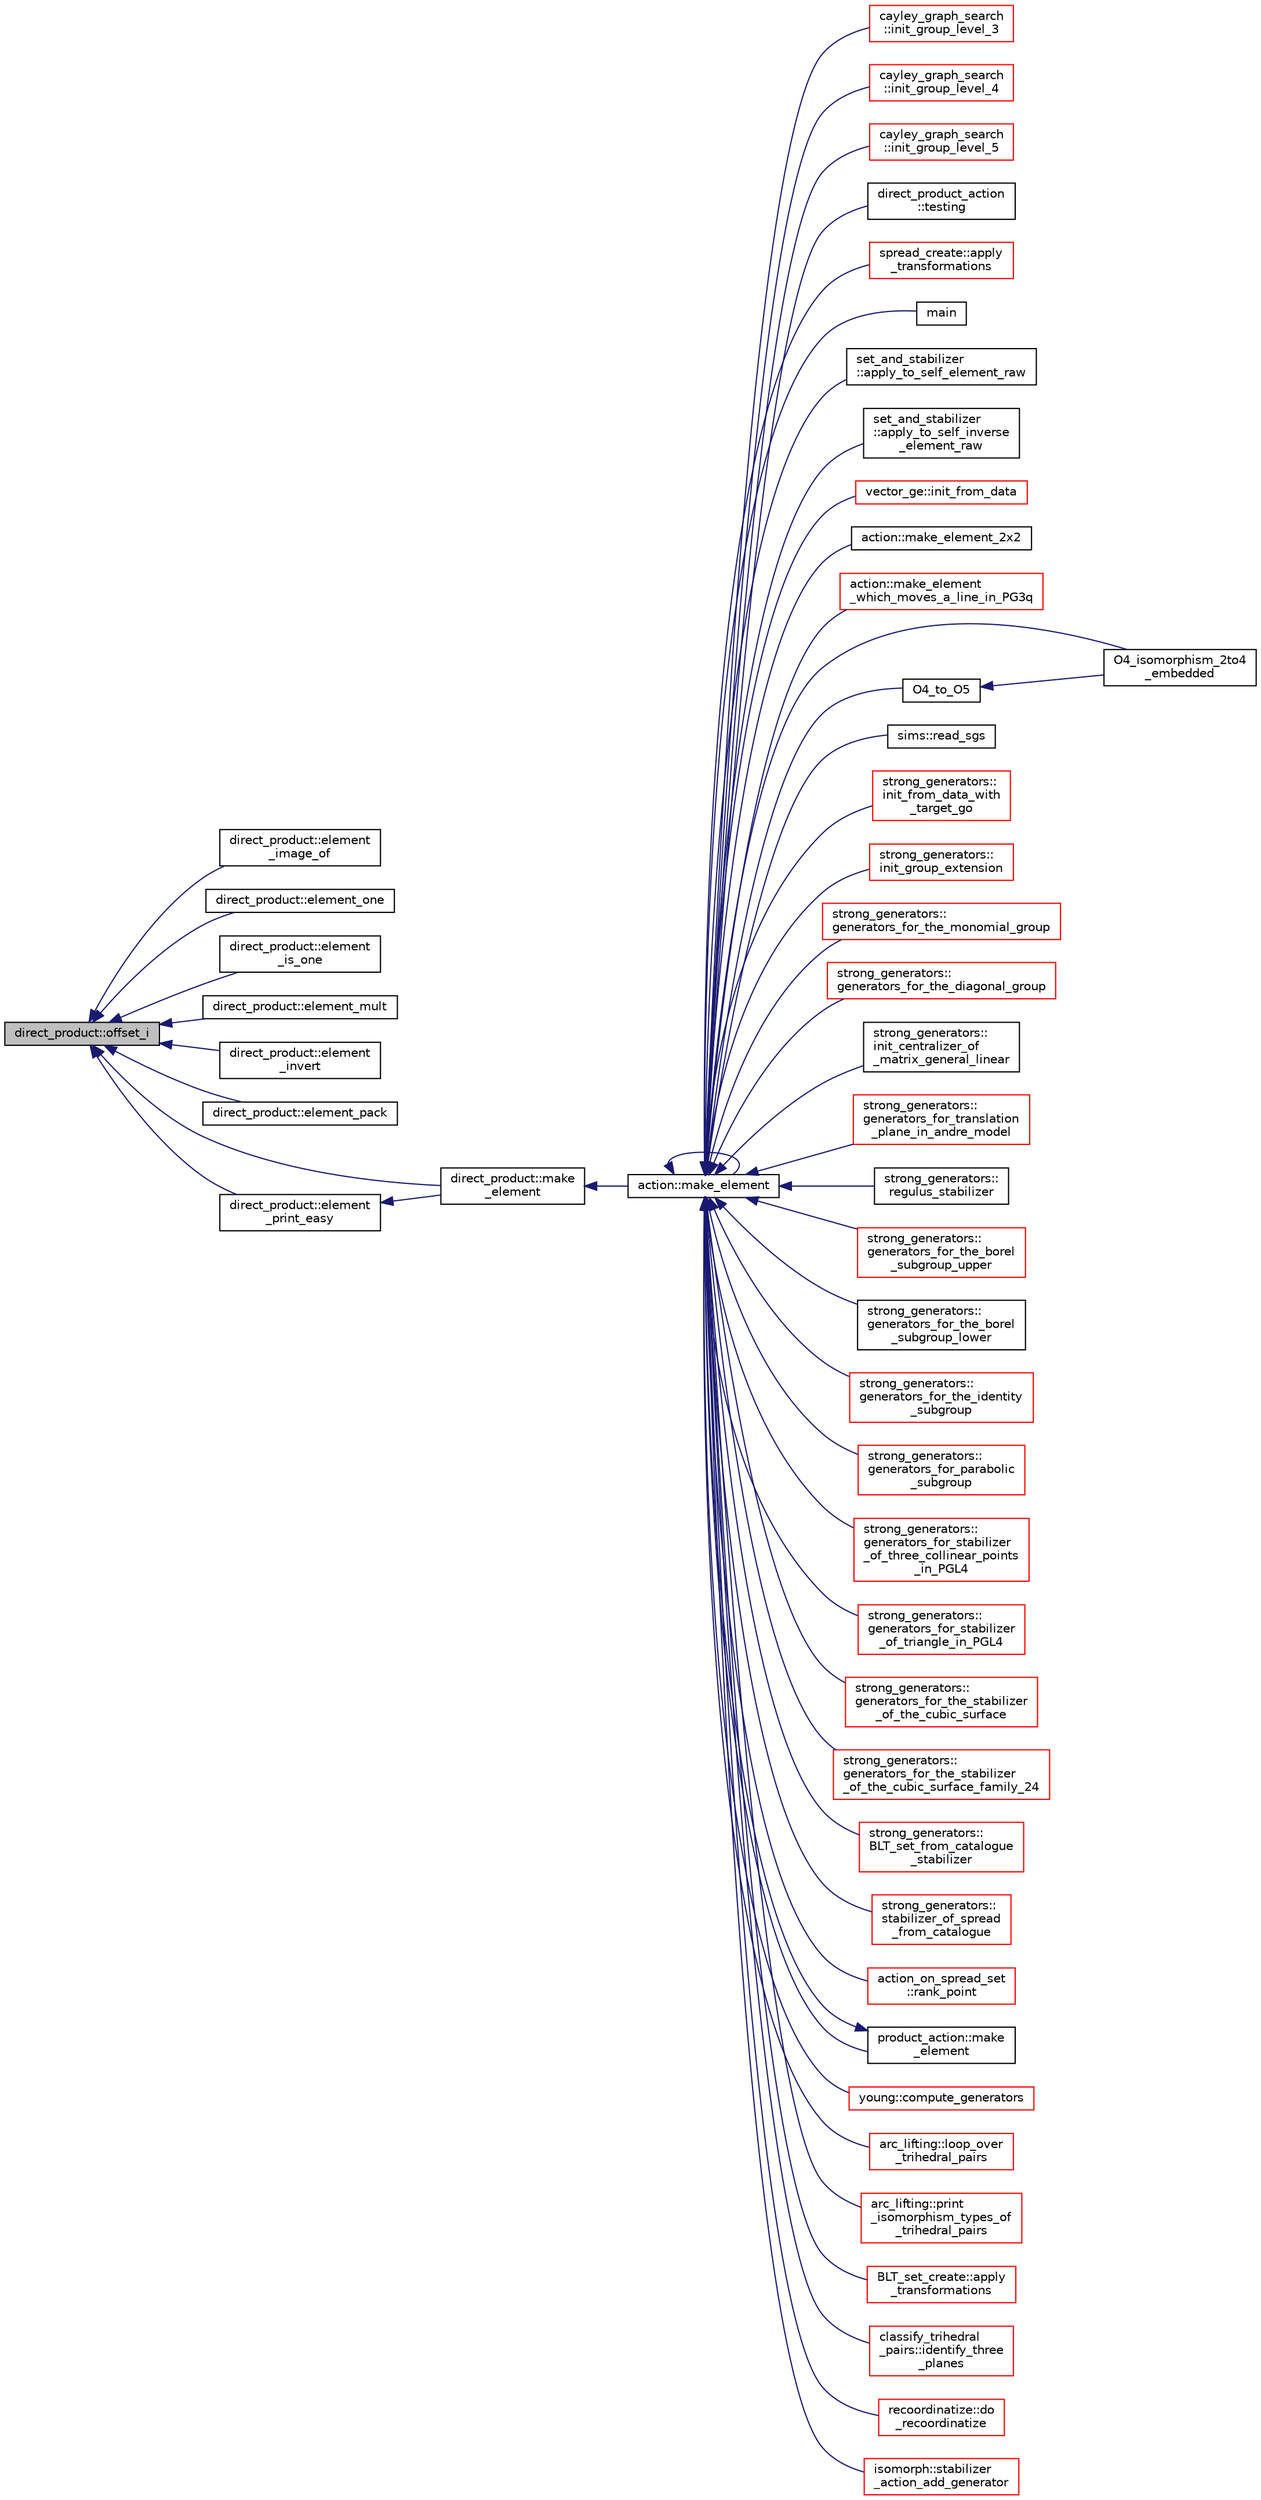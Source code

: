digraph "direct_product::offset_i"
{
  edge [fontname="Helvetica",fontsize="10",labelfontname="Helvetica",labelfontsize="10"];
  node [fontname="Helvetica",fontsize="10",shape=record];
  rankdir="LR";
  Node771 [label="direct_product::offset_i",height=0.2,width=0.4,color="black", fillcolor="grey75", style="filled", fontcolor="black"];
  Node771 -> Node772 [dir="back",color="midnightblue",fontsize="10",style="solid",fontname="Helvetica"];
  Node772 [label="direct_product::element\l_image_of",height=0.2,width=0.4,color="black", fillcolor="white", style="filled",URL="$dc/daf/classdirect__product.html#a394cb5e2dcbe2863c61e8c07217aaa3e"];
  Node771 -> Node773 [dir="back",color="midnightblue",fontsize="10",style="solid",fontname="Helvetica"];
  Node773 [label="direct_product::element_one",height=0.2,width=0.4,color="black", fillcolor="white", style="filled",URL="$dc/daf/classdirect__product.html#a016be1d58aa93cef500c870eec6d6080"];
  Node771 -> Node774 [dir="back",color="midnightblue",fontsize="10",style="solid",fontname="Helvetica"];
  Node774 [label="direct_product::element\l_is_one",height=0.2,width=0.4,color="black", fillcolor="white", style="filled",URL="$dc/daf/classdirect__product.html#a349816405b420ded4290ecc2e75864fa"];
  Node771 -> Node775 [dir="back",color="midnightblue",fontsize="10",style="solid",fontname="Helvetica"];
  Node775 [label="direct_product::element_mult",height=0.2,width=0.4,color="black", fillcolor="white", style="filled",URL="$dc/daf/classdirect__product.html#a688816284a47e791d8bf6a8cfbb78680"];
  Node771 -> Node776 [dir="back",color="midnightblue",fontsize="10",style="solid",fontname="Helvetica"];
  Node776 [label="direct_product::element\l_invert",height=0.2,width=0.4,color="black", fillcolor="white", style="filled",URL="$dc/daf/classdirect__product.html#a27edb81f9f3e26c7ba3d5d2a7ac4a6ed"];
  Node771 -> Node777 [dir="back",color="midnightblue",fontsize="10",style="solid",fontname="Helvetica"];
  Node777 [label="direct_product::element_pack",height=0.2,width=0.4,color="black", fillcolor="white", style="filled",URL="$dc/daf/classdirect__product.html#ae3b703635886baa012262a1eb1810d85"];
  Node771 -> Node778 [dir="back",color="midnightblue",fontsize="10",style="solid",fontname="Helvetica"];
  Node778 [label="direct_product::make\l_element",height=0.2,width=0.4,color="black", fillcolor="white", style="filled",URL="$dc/daf/classdirect__product.html#a776efa4be66f9b0481d1f012a14c9dde"];
  Node778 -> Node779 [dir="back",color="midnightblue",fontsize="10",style="solid",fontname="Helvetica"];
  Node779 [label="action::make_element",height=0.2,width=0.4,color="black", fillcolor="white", style="filled",URL="$d2/d86/classaction.html#a920fa2a27583fb60bae10e7b282cdd1d"];
  Node779 -> Node780 [dir="back",color="midnightblue",fontsize="10",style="solid",fontname="Helvetica"];
  Node780 [label="cayley_graph_search\l::init_group_level_3",height=0.2,width=0.4,color="red", fillcolor="white", style="filled",URL="$de/dae/classcayley__graph__search.html#a7c936e674e8ea64597fa37ae5aa71c71"];
  Node779 -> Node785 [dir="back",color="midnightblue",fontsize="10",style="solid",fontname="Helvetica"];
  Node785 [label="cayley_graph_search\l::init_group_level_4",height=0.2,width=0.4,color="red", fillcolor="white", style="filled",URL="$de/dae/classcayley__graph__search.html#a6593f90cd91bea8c23fe71acca05655e"];
  Node779 -> Node786 [dir="back",color="midnightblue",fontsize="10",style="solid",fontname="Helvetica"];
  Node786 [label="cayley_graph_search\l::init_group_level_5",height=0.2,width=0.4,color="red", fillcolor="white", style="filled",URL="$de/dae/classcayley__graph__search.html#ab4427f6ab65833dae31a18f44a5d6d7a"];
  Node779 -> Node787 [dir="back",color="midnightblue",fontsize="10",style="solid",fontname="Helvetica"];
  Node787 [label="direct_product_action\l::testing",height=0.2,width=0.4,color="black", fillcolor="white", style="filled",URL="$d3/d78/classdirect__product__action.html#a343dbbfe1b3932d198bfa59b48c7026f"];
  Node779 -> Node788 [dir="back",color="midnightblue",fontsize="10",style="solid",fontname="Helvetica"];
  Node788 [label="spread_create::apply\l_transformations",height=0.2,width=0.4,color="red", fillcolor="white", style="filled",URL="$de/d97/classspread__create.html#af324e4219cba2572fec394ef40e9ee88"];
  Node779 -> Node790 [dir="back",color="midnightblue",fontsize="10",style="solid",fontname="Helvetica"];
  Node790 [label="main",height=0.2,width=0.4,color="black", fillcolor="white", style="filled",URL="$df/df8/surface__classify_8_c.html#a217dbf8b442f20279ea00b898af96f52"];
  Node779 -> Node791 [dir="back",color="midnightblue",fontsize="10",style="solid",fontname="Helvetica"];
  Node791 [label="set_and_stabilizer\l::apply_to_self_element_raw",height=0.2,width=0.4,color="black", fillcolor="white", style="filled",URL="$de/df6/classset__and__stabilizer.html#aa7730cf2de0ea01c59c1fe9e3beeb550"];
  Node779 -> Node792 [dir="back",color="midnightblue",fontsize="10",style="solid",fontname="Helvetica"];
  Node792 [label="set_and_stabilizer\l::apply_to_self_inverse\l_element_raw",height=0.2,width=0.4,color="black", fillcolor="white", style="filled",URL="$de/df6/classset__and__stabilizer.html#aefacb2c9fef9d9ae8224b38185e4eeda"];
  Node779 -> Node793 [dir="back",color="midnightblue",fontsize="10",style="solid",fontname="Helvetica"];
  Node793 [label="vector_ge::init_from_data",height=0.2,width=0.4,color="red", fillcolor="white", style="filled",URL="$d4/d6e/classvector__ge.html#a44b1669e41321b41d93fb5cf957b8bc5"];
  Node779 -> Node841 [dir="back",color="midnightblue",fontsize="10",style="solid",fontname="Helvetica"];
  Node841 [label="action::make_element_2x2",height=0.2,width=0.4,color="black", fillcolor="white", style="filled",URL="$d2/d86/classaction.html#a17fab7163af96b900aae4899bff7332f"];
  Node779 -> Node779 [dir="back",color="midnightblue",fontsize="10",style="solid",fontname="Helvetica"];
  Node779 -> Node842 [dir="back",color="midnightblue",fontsize="10",style="solid",fontname="Helvetica"];
  Node842 [label="action::make_element\l_which_moves_a_line_in_PG3q",height=0.2,width=0.4,color="red", fillcolor="white", style="filled",URL="$d2/d86/classaction.html#a926b90c3aafacbf77ffd99d50a8408cb"];
  Node779 -> Node851 [dir="back",color="midnightblue",fontsize="10",style="solid",fontname="Helvetica"];
  Node851 [label="O4_isomorphism_2to4\l_embedded",height=0.2,width=0.4,color="black", fillcolor="white", style="filled",URL="$dc/dd4/group__actions_8h.html#aa6a3808993602713a701a20d3905ebe1"];
  Node779 -> Node852 [dir="back",color="midnightblue",fontsize="10",style="solid",fontname="Helvetica"];
  Node852 [label="O4_to_O5",height=0.2,width=0.4,color="black", fillcolor="white", style="filled",URL="$dc/dd4/group__actions_8h.html#af20467afc2151efb154c3c86ae5e1e5a"];
  Node852 -> Node851 [dir="back",color="midnightblue",fontsize="10",style="solid",fontname="Helvetica"];
  Node779 -> Node853 [dir="back",color="midnightblue",fontsize="10",style="solid",fontname="Helvetica"];
  Node853 [label="sims::read_sgs",height=0.2,width=0.4,color="black", fillcolor="white", style="filled",URL="$d9/df3/classsims.html#acc819864b418090e81b8a060cdc384df"];
  Node779 -> Node854 [dir="back",color="midnightblue",fontsize="10",style="solid",fontname="Helvetica"];
  Node854 [label="strong_generators::\linit_from_data_with\l_target_go",height=0.2,width=0.4,color="red", fillcolor="white", style="filled",URL="$dc/d09/classstrong__generators.html#a026182fcca35e7a95aa7583e716585e0"];
  Node779 -> Node856 [dir="back",color="midnightblue",fontsize="10",style="solid",fontname="Helvetica"];
  Node856 [label="strong_generators::\linit_group_extension",height=0.2,width=0.4,color="red", fillcolor="white", style="filled",URL="$dc/d09/classstrong__generators.html#a5e889497cab5e9c522c8c4610ebb8328"];
  Node779 -> Node863 [dir="back",color="midnightblue",fontsize="10",style="solid",fontname="Helvetica"];
  Node863 [label="strong_generators::\lgenerators_for_the_monomial_group",height=0.2,width=0.4,color="red", fillcolor="white", style="filled",URL="$dc/d09/classstrong__generators.html#a504b7cefda70b646b2064f80784d7f8a"];
  Node779 -> Node865 [dir="back",color="midnightblue",fontsize="10",style="solid",fontname="Helvetica"];
  Node865 [label="strong_generators::\lgenerators_for_the_diagonal_group",height=0.2,width=0.4,color="red", fillcolor="white", style="filled",URL="$dc/d09/classstrong__generators.html#a560ff860f139f7f02f293fa7f5f01aff"];
  Node779 -> Node867 [dir="back",color="midnightblue",fontsize="10",style="solid",fontname="Helvetica"];
  Node867 [label="strong_generators::\linit_centralizer_of\l_matrix_general_linear",height=0.2,width=0.4,color="black", fillcolor="white", style="filled",URL="$dc/d09/classstrong__generators.html#a32d3dac9a96e73497b2e8f822d7e0038"];
  Node779 -> Node868 [dir="back",color="midnightblue",fontsize="10",style="solid",fontname="Helvetica"];
  Node868 [label="strong_generators::\lgenerators_for_translation\l_plane_in_andre_model",height=0.2,width=0.4,color="red", fillcolor="white", style="filled",URL="$dc/d09/classstrong__generators.html#aceefa8f4e00918ef0c4e9899a6d892ac"];
  Node779 -> Node822 [dir="back",color="midnightblue",fontsize="10",style="solid",fontname="Helvetica"];
  Node822 [label="strong_generators::\lregulus_stabilizer",height=0.2,width=0.4,color="black", fillcolor="white", style="filled",URL="$dc/d09/classstrong__generators.html#a32e999d14b4168695f2e775ddf2ed7e7"];
  Node779 -> Node869 [dir="back",color="midnightblue",fontsize="10",style="solid",fontname="Helvetica"];
  Node869 [label="strong_generators::\lgenerators_for_the_borel\l_subgroup_upper",height=0.2,width=0.4,color="red", fillcolor="white", style="filled",URL="$dc/d09/classstrong__generators.html#ad2b78850e421039116d2ba4bb4939729"];
  Node779 -> Node871 [dir="back",color="midnightblue",fontsize="10",style="solid",fontname="Helvetica"];
  Node871 [label="strong_generators::\lgenerators_for_the_borel\l_subgroup_lower",height=0.2,width=0.4,color="black", fillcolor="white", style="filled",URL="$dc/d09/classstrong__generators.html#acdadd5e5c979289f36fdaaf6a96d6243"];
  Node779 -> Node872 [dir="back",color="midnightblue",fontsize="10",style="solid",fontname="Helvetica"];
  Node872 [label="strong_generators::\lgenerators_for_the_identity\l_subgroup",height=0.2,width=0.4,color="red", fillcolor="white", style="filled",URL="$dc/d09/classstrong__generators.html#a6af2f0c5e1700eefbaf90ff38892eecc"];
  Node779 -> Node874 [dir="back",color="midnightblue",fontsize="10",style="solid",fontname="Helvetica"];
  Node874 [label="strong_generators::\lgenerators_for_parabolic\l_subgroup",height=0.2,width=0.4,color="red", fillcolor="white", style="filled",URL="$dc/d09/classstrong__generators.html#a5c5c460bc6bc949e865c7e634720847a"];
  Node779 -> Node877 [dir="back",color="midnightblue",fontsize="10",style="solid",fontname="Helvetica"];
  Node877 [label="strong_generators::\lgenerators_for_stabilizer\l_of_three_collinear_points\l_in_PGL4",height=0.2,width=0.4,color="red", fillcolor="white", style="filled",URL="$dc/d09/classstrong__generators.html#a59efd3b79710ccb1dce194a779ebf26e"];
  Node779 -> Node880 [dir="back",color="midnightblue",fontsize="10",style="solid",fontname="Helvetica"];
  Node880 [label="strong_generators::\lgenerators_for_stabilizer\l_of_triangle_in_PGL4",height=0.2,width=0.4,color="red", fillcolor="white", style="filled",URL="$dc/d09/classstrong__generators.html#ad83abfc0148c2cacdfd34d122e579b0c"];
  Node779 -> Node881 [dir="back",color="midnightblue",fontsize="10",style="solid",fontname="Helvetica"];
  Node881 [label="strong_generators::\lgenerators_for_the_stabilizer\l_of_the_cubic_surface",height=0.2,width=0.4,color="red", fillcolor="white", style="filled",URL="$dc/d09/classstrong__generators.html#a606282c1c7c6d98a03ad1f896d9ae4c0"];
  Node779 -> Node882 [dir="back",color="midnightblue",fontsize="10",style="solid",fontname="Helvetica"];
  Node882 [label="strong_generators::\lgenerators_for_the_stabilizer\l_of_the_cubic_surface_family_24",height=0.2,width=0.4,color="red", fillcolor="white", style="filled",URL="$dc/d09/classstrong__generators.html#a984cb3bd1b49e98dbcaa1bbe90bd3077"];
  Node779 -> Node885 [dir="back",color="midnightblue",fontsize="10",style="solid",fontname="Helvetica"];
  Node885 [label="strong_generators::\lBLT_set_from_catalogue\l_stabilizer",height=0.2,width=0.4,color="red", fillcolor="white", style="filled",URL="$dc/d09/classstrong__generators.html#a5745df767149506be3c591359840014f"];
  Node779 -> Node886 [dir="back",color="midnightblue",fontsize="10",style="solid",fontname="Helvetica"];
  Node886 [label="strong_generators::\lstabilizer_of_spread\l_from_catalogue",height=0.2,width=0.4,color="red", fillcolor="white", style="filled",URL="$dc/d09/classstrong__generators.html#aedcc0f18e04cb4190e78d11f1c4b29dd"];
  Node779 -> Node888 [dir="back",color="midnightblue",fontsize="10",style="solid",fontname="Helvetica"];
  Node888 [label="action_on_spread_set\l::rank_point",height=0.2,width=0.4,color="red", fillcolor="white", style="filled",URL="$d2/d7a/classaction__on__spread__set.html#a1d7082bfaaf523ad746fe94685fe2e43"];
  Node779 -> Node1073 [dir="back",color="midnightblue",fontsize="10",style="solid",fontname="Helvetica"];
  Node1073 [label="product_action::make\l_element",height=0.2,width=0.4,color="black", fillcolor="white", style="filled",URL="$d8/d74/classproduct__action.html#a1d16f9f3a4be7b3ed6ce0825612a3cd8"];
  Node1073 -> Node779 [dir="back",color="midnightblue",fontsize="10",style="solid",fontname="Helvetica"];
  Node779 -> Node1074 [dir="back",color="midnightblue",fontsize="10",style="solid",fontname="Helvetica"];
  Node1074 [label="young::compute_generators",height=0.2,width=0.4,color="red", fillcolor="white", style="filled",URL="$dd/d68/classyoung.html#a26c8929e3f3f49437e3241f5d627ee20"];
  Node779 -> Node1076 [dir="back",color="midnightblue",fontsize="10",style="solid",fontname="Helvetica"];
  Node1076 [label="arc_lifting::loop_over\l_trihedral_pairs",height=0.2,width=0.4,color="red", fillcolor="white", style="filled",URL="$dc/db7/classarc__lifting.html#a30126f5ed4126d604c191aa4d1f7505a"];
  Node779 -> Node1077 [dir="back",color="midnightblue",fontsize="10",style="solid",fontname="Helvetica"];
  Node1077 [label="arc_lifting::print\l_isomorphism_types_of\l_trihedral_pairs",height=0.2,width=0.4,color="red", fillcolor="white", style="filled",URL="$dc/db7/classarc__lifting.html#ac2ea90f2acf97c870a7f46f7b125b8b7"];
  Node779 -> Node1079 [dir="back",color="midnightblue",fontsize="10",style="solid",fontname="Helvetica"];
  Node1079 [label="BLT_set_create::apply\l_transformations",height=0.2,width=0.4,color="red", fillcolor="white", style="filled",URL="$d4/d40/class_b_l_t__set__create.html#ab39c77dca057b334e270fadee6c26c2c"];
  Node779 -> Node1080 [dir="back",color="midnightblue",fontsize="10",style="solid",fontname="Helvetica"];
  Node1080 [label="classify_trihedral\l_pairs::identify_three\l_planes",height=0.2,width=0.4,color="red", fillcolor="white", style="filled",URL="$d1/d21/classclassify__trihedral__pairs.html#a0c39bec96db456430eb119aa573f6d25"];
  Node779 -> Node1084 [dir="back",color="midnightblue",fontsize="10",style="solid",fontname="Helvetica"];
  Node1084 [label="recoordinatize::do\l_recoordinatize",height=0.2,width=0.4,color="red", fillcolor="white", style="filled",URL="$d3/d3c/classrecoordinatize.html#ae667d36625d30c780af10da96e26ab04"];
  Node779 -> Node1088 [dir="back",color="midnightblue",fontsize="10",style="solid",fontname="Helvetica"];
  Node1088 [label="isomorph::stabilizer\l_action_add_generator",height=0.2,width=0.4,color="red", fillcolor="white", style="filled",URL="$d3/d5f/classisomorph.html#ae91af86c9c82cf9c5c7ee24a60e59460"];
  Node771 -> Node1089 [dir="back",color="midnightblue",fontsize="10",style="solid",fontname="Helvetica"];
  Node1089 [label="direct_product::element\l_print_easy",height=0.2,width=0.4,color="black", fillcolor="white", style="filled",URL="$dc/daf/classdirect__product.html#a532daead19e5c7977ce9928dafab79ac"];
  Node1089 -> Node778 [dir="back",color="midnightblue",fontsize="10",style="solid",fontname="Helvetica"];
}
